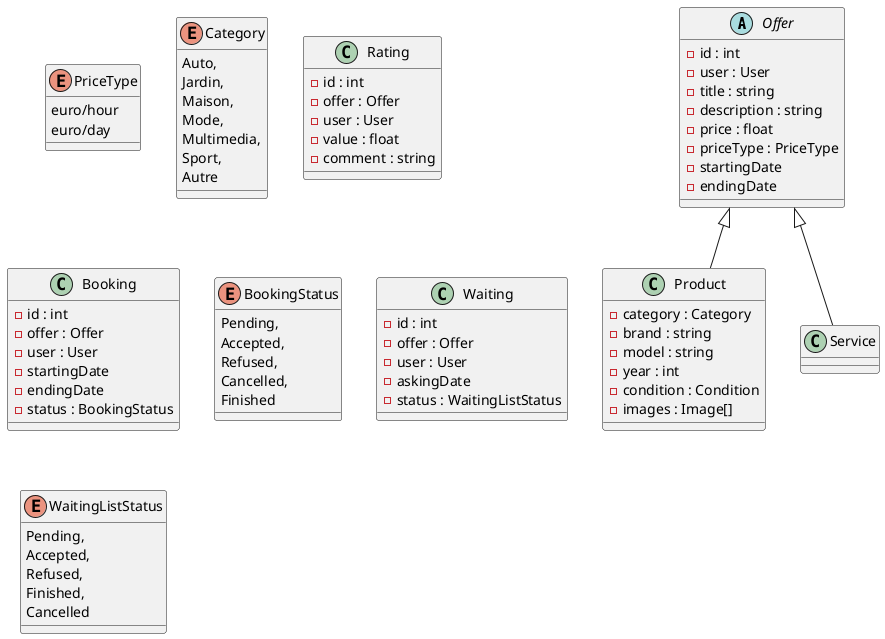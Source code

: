 @startuml

abstract class Offer {
    - id : int
    - user : User
    - title : string
    - description : string
    - price : float
    - priceType : PriceType
    - startingDate
    - endingDate
}

enum PriceType {
    euro/hour
    euro/day
}


class Product extends Offer {
    - category : Category
    - brand : string
    - model : string
    - year : int
    - condition : Condition
    - images : Image[]
}

enum Category {
    Auto,
    Jardin,
    Maison,
    Mode,
    Multimedia,
    Sport,
    Autre
}

class Service extends Offer {

}

class Rating {
    - id : int
    - offer : Offer
    - user : User
    - value : float
    - comment : string
}


class Booking {
    - id : int
    - offer : Offer
    - user : User
    - startingDate
    - endingDate
    - status : BookingStatus
}

enum BookingStatus {
    Pending,
    Accepted,
    Refused,
    Cancelled,
    Finished
}

class Waiting {
    - id : int
    - offer : Offer
    - user : User
    - askingDate
    - status : WaitingListStatus
}

enum WaitingListStatus {
    Pending,
    Accepted,
    Refused,
    Finished,
    Cancelled
}



@enduml